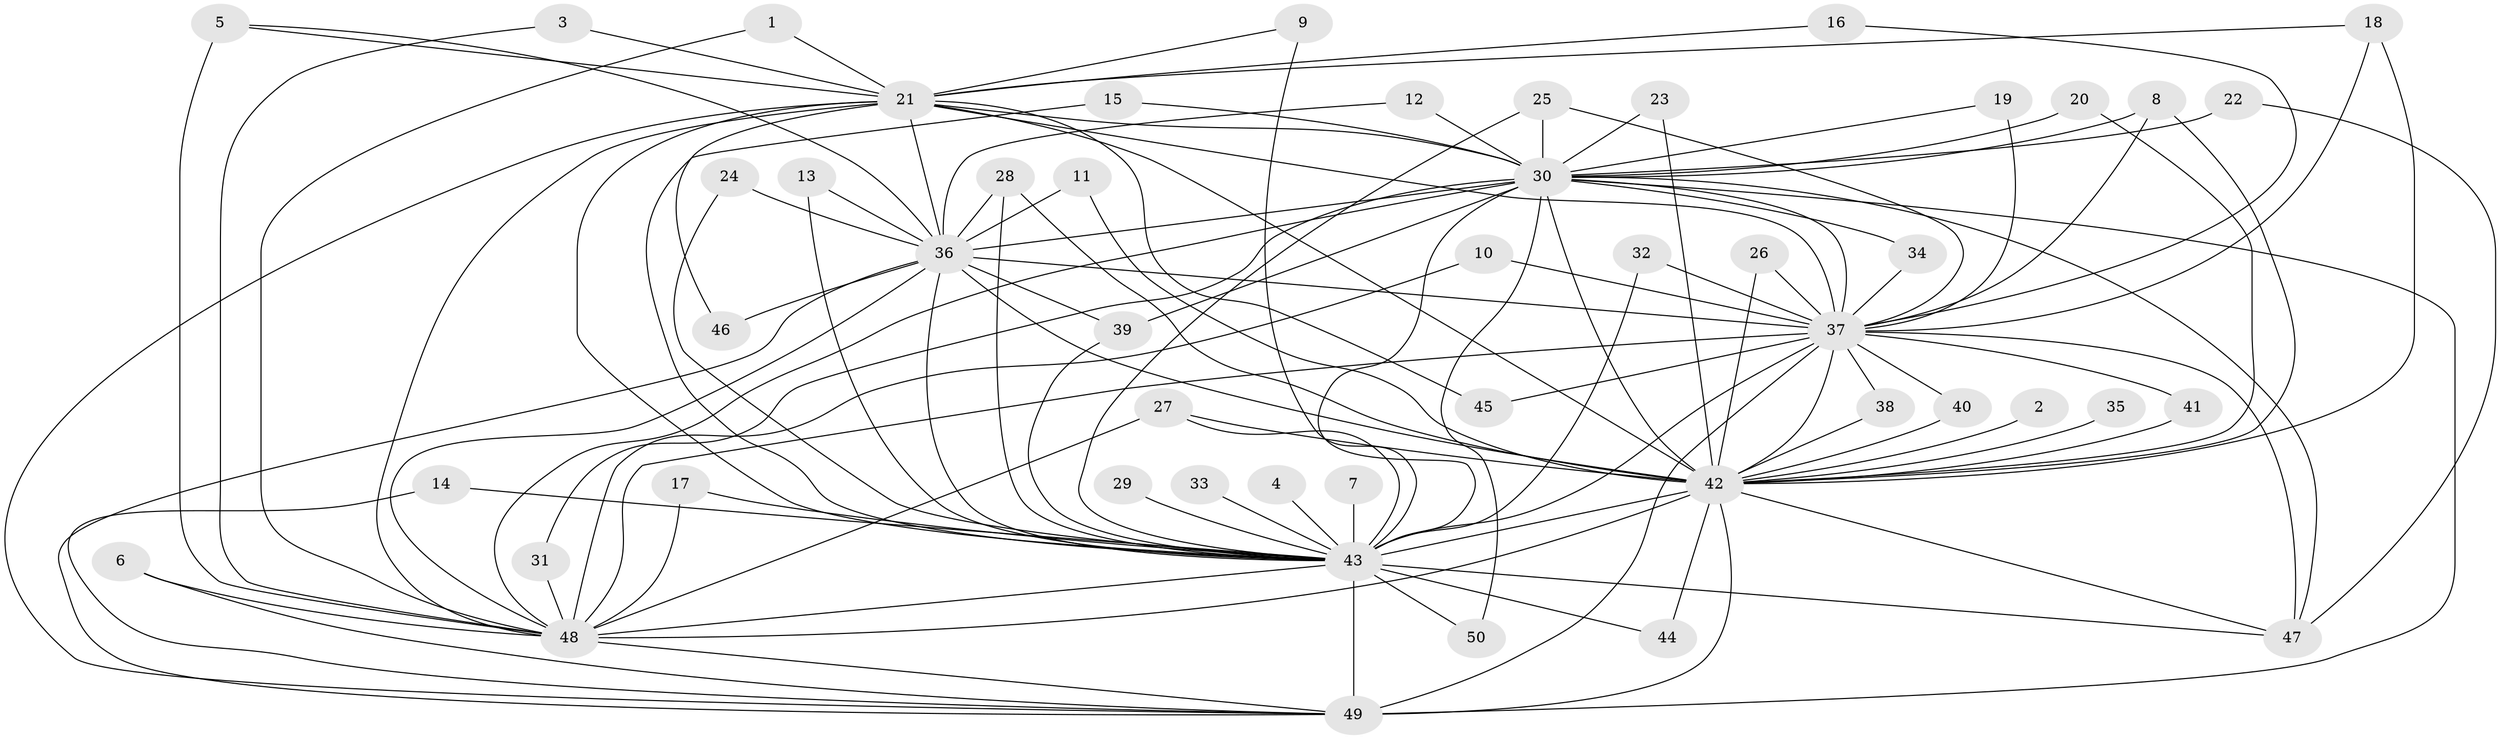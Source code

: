 // original degree distribution, {18: 0.02, 28: 0.01, 25: 0.01, 14: 0.01, 21: 0.01, 26: 0.01, 20: 0.01, 19: 0.01, 30: 0.01, 7: 0.01, 6: 0.02, 3: 0.23, 2: 0.6, 4: 0.02, 10: 0.01, 5: 0.01}
// Generated by graph-tools (version 1.1) at 2025/49/03/09/25 03:49:33]
// undirected, 50 vertices, 115 edges
graph export_dot {
graph [start="1"]
  node [color=gray90,style=filled];
  1;
  2;
  3;
  4;
  5;
  6;
  7;
  8;
  9;
  10;
  11;
  12;
  13;
  14;
  15;
  16;
  17;
  18;
  19;
  20;
  21;
  22;
  23;
  24;
  25;
  26;
  27;
  28;
  29;
  30;
  31;
  32;
  33;
  34;
  35;
  36;
  37;
  38;
  39;
  40;
  41;
  42;
  43;
  44;
  45;
  46;
  47;
  48;
  49;
  50;
  1 -- 21 [weight=1.0];
  1 -- 48 [weight=1.0];
  2 -- 42 [weight=2.0];
  3 -- 21 [weight=1.0];
  3 -- 48 [weight=1.0];
  4 -- 43 [weight=2.0];
  5 -- 21 [weight=1.0];
  5 -- 36 [weight=1.0];
  5 -- 48 [weight=1.0];
  6 -- 48 [weight=1.0];
  6 -- 49 [weight=1.0];
  7 -- 43 [weight=2.0];
  8 -- 30 [weight=1.0];
  8 -- 37 [weight=1.0];
  8 -- 42 [weight=1.0];
  9 -- 21 [weight=1.0];
  9 -- 43 [weight=2.0];
  10 -- 37 [weight=1.0];
  10 -- 48 [weight=1.0];
  11 -- 36 [weight=1.0];
  11 -- 42 [weight=1.0];
  12 -- 30 [weight=1.0];
  12 -- 36 [weight=1.0];
  13 -- 36 [weight=1.0];
  13 -- 43 [weight=1.0];
  14 -- 43 [weight=1.0];
  14 -- 49 [weight=1.0];
  15 -- 30 [weight=1.0];
  15 -- 43 [weight=1.0];
  16 -- 21 [weight=1.0];
  16 -- 37 [weight=1.0];
  17 -- 43 [weight=1.0];
  17 -- 48 [weight=1.0];
  18 -- 21 [weight=1.0];
  18 -- 37 [weight=1.0];
  18 -- 42 [weight=1.0];
  19 -- 30 [weight=1.0];
  19 -- 37 [weight=2.0];
  20 -- 30 [weight=1.0];
  20 -- 42 [weight=1.0];
  21 -- 30 [weight=1.0];
  21 -- 36 [weight=2.0];
  21 -- 37 [weight=1.0];
  21 -- 42 [weight=3.0];
  21 -- 43 [weight=2.0];
  21 -- 45 [weight=1.0];
  21 -- 46 [weight=1.0];
  21 -- 48 [weight=2.0];
  21 -- 49 [weight=1.0];
  22 -- 30 [weight=1.0];
  22 -- 47 [weight=1.0];
  23 -- 30 [weight=1.0];
  23 -- 42 [weight=1.0];
  24 -- 36 [weight=1.0];
  24 -- 43 [weight=2.0];
  25 -- 30 [weight=1.0];
  25 -- 37 [weight=1.0];
  25 -- 43 [weight=1.0];
  26 -- 37 [weight=1.0];
  26 -- 42 [weight=1.0];
  27 -- 42 [weight=1.0];
  27 -- 43 [weight=2.0];
  27 -- 48 [weight=1.0];
  28 -- 36 [weight=1.0];
  28 -- 42 [weight=1.0];
  28 -- 43 [weight=1.0];
  29 -- 43 [weight=2.0];
  30 -- 31 [weight=1.0];
  30 -- 34 [weight=1.0];
  30 -- 36 [weight=2.0];
  30 -- 37 [weight=1.0];
  30 -- 39 [weight=1.0];
  30 -- 42 [weight=2.0];
  30 -- 43 [weight=5.0];
  30 -- 47 [weight=2.0];
  30 -- 48 [weight=3.0];
  30 -- 49 [weight=1.0];
  30 -- 50 [weight=1.0];
  31 -- 48 [weight=1.0];
  32 -- 37 [weight=1.0];
  32 -- 43 [weight=1.0];
  33 -- 43 [weight=1.0];
  34 -- 37 [weight=1.0];
  35 -- 42 [weight=2.0];
  36 -- 37 [weight=1.0];
  36 -- 39 [weight=1.0];
  36 -- 42 [weight=3.0];
  36 -- 43 [weight=2.0];
  36 -- 46 [weight=1.0];
  36 -- 48 [weight=1.0];
  36 -- 49 [weight=1.0];
  37 -- 38 [weight=1.0];
  37 -- 40 [weight=1.0];
  37 -- 41 [weight=1.0];
  37 -- 42 [weight=4.0];
  37 -- 43 [weight=2.0];
  37 -- 45 [weight=1.0];
  37 -- 47 [weight=1.0];
  37 -- 48 [weight=2.0];
  37 -- 49 [weight=1.0];
  38 -- 42 [weight=1.0];
  39 -- 43 [weight=1.0];
  40 -- 42 [weight=1.0];
  41 -- 42 [weight=1.0];
  42 -- 43 [weight=6.0];
  42 -- 44 [weight=1.0];
  42 -- 47 [weight=1.0];
  42 -- 48 [weight=2.0];
  42 -- 49 [weight=3.0];
  43 -- 44 [weight=1.0];
  43 -- 47 [weight=2.0];
  43 -- 48 [weight=3.0];
  43 -- 49 [weight=3.0];
  43 -- 50 [weight=1.0];
  48 -- 49 [weight=1.0];
}
